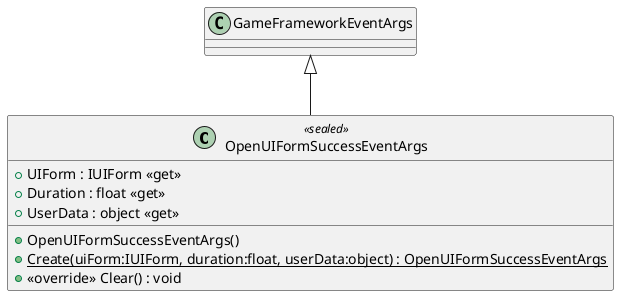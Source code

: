 @startuml
class OpenUIFormSuccessEventArgs <<sealed>> {
    + OpenUIFormSuccessEventArgs()
    + UIForm : IUIForm <<get>>
    + Duration : float <<get>>
    + UserData : object <<get>>
    + {static} Create(uiForm:IUIForm, duration:float, userData:object) : OpenUIFormSuccessEventArgs
    + <<override>> Clear() : void
}
GameFrameworkEventArgs <|-- OpenUIFormSuccessEventArgs
@enduml
